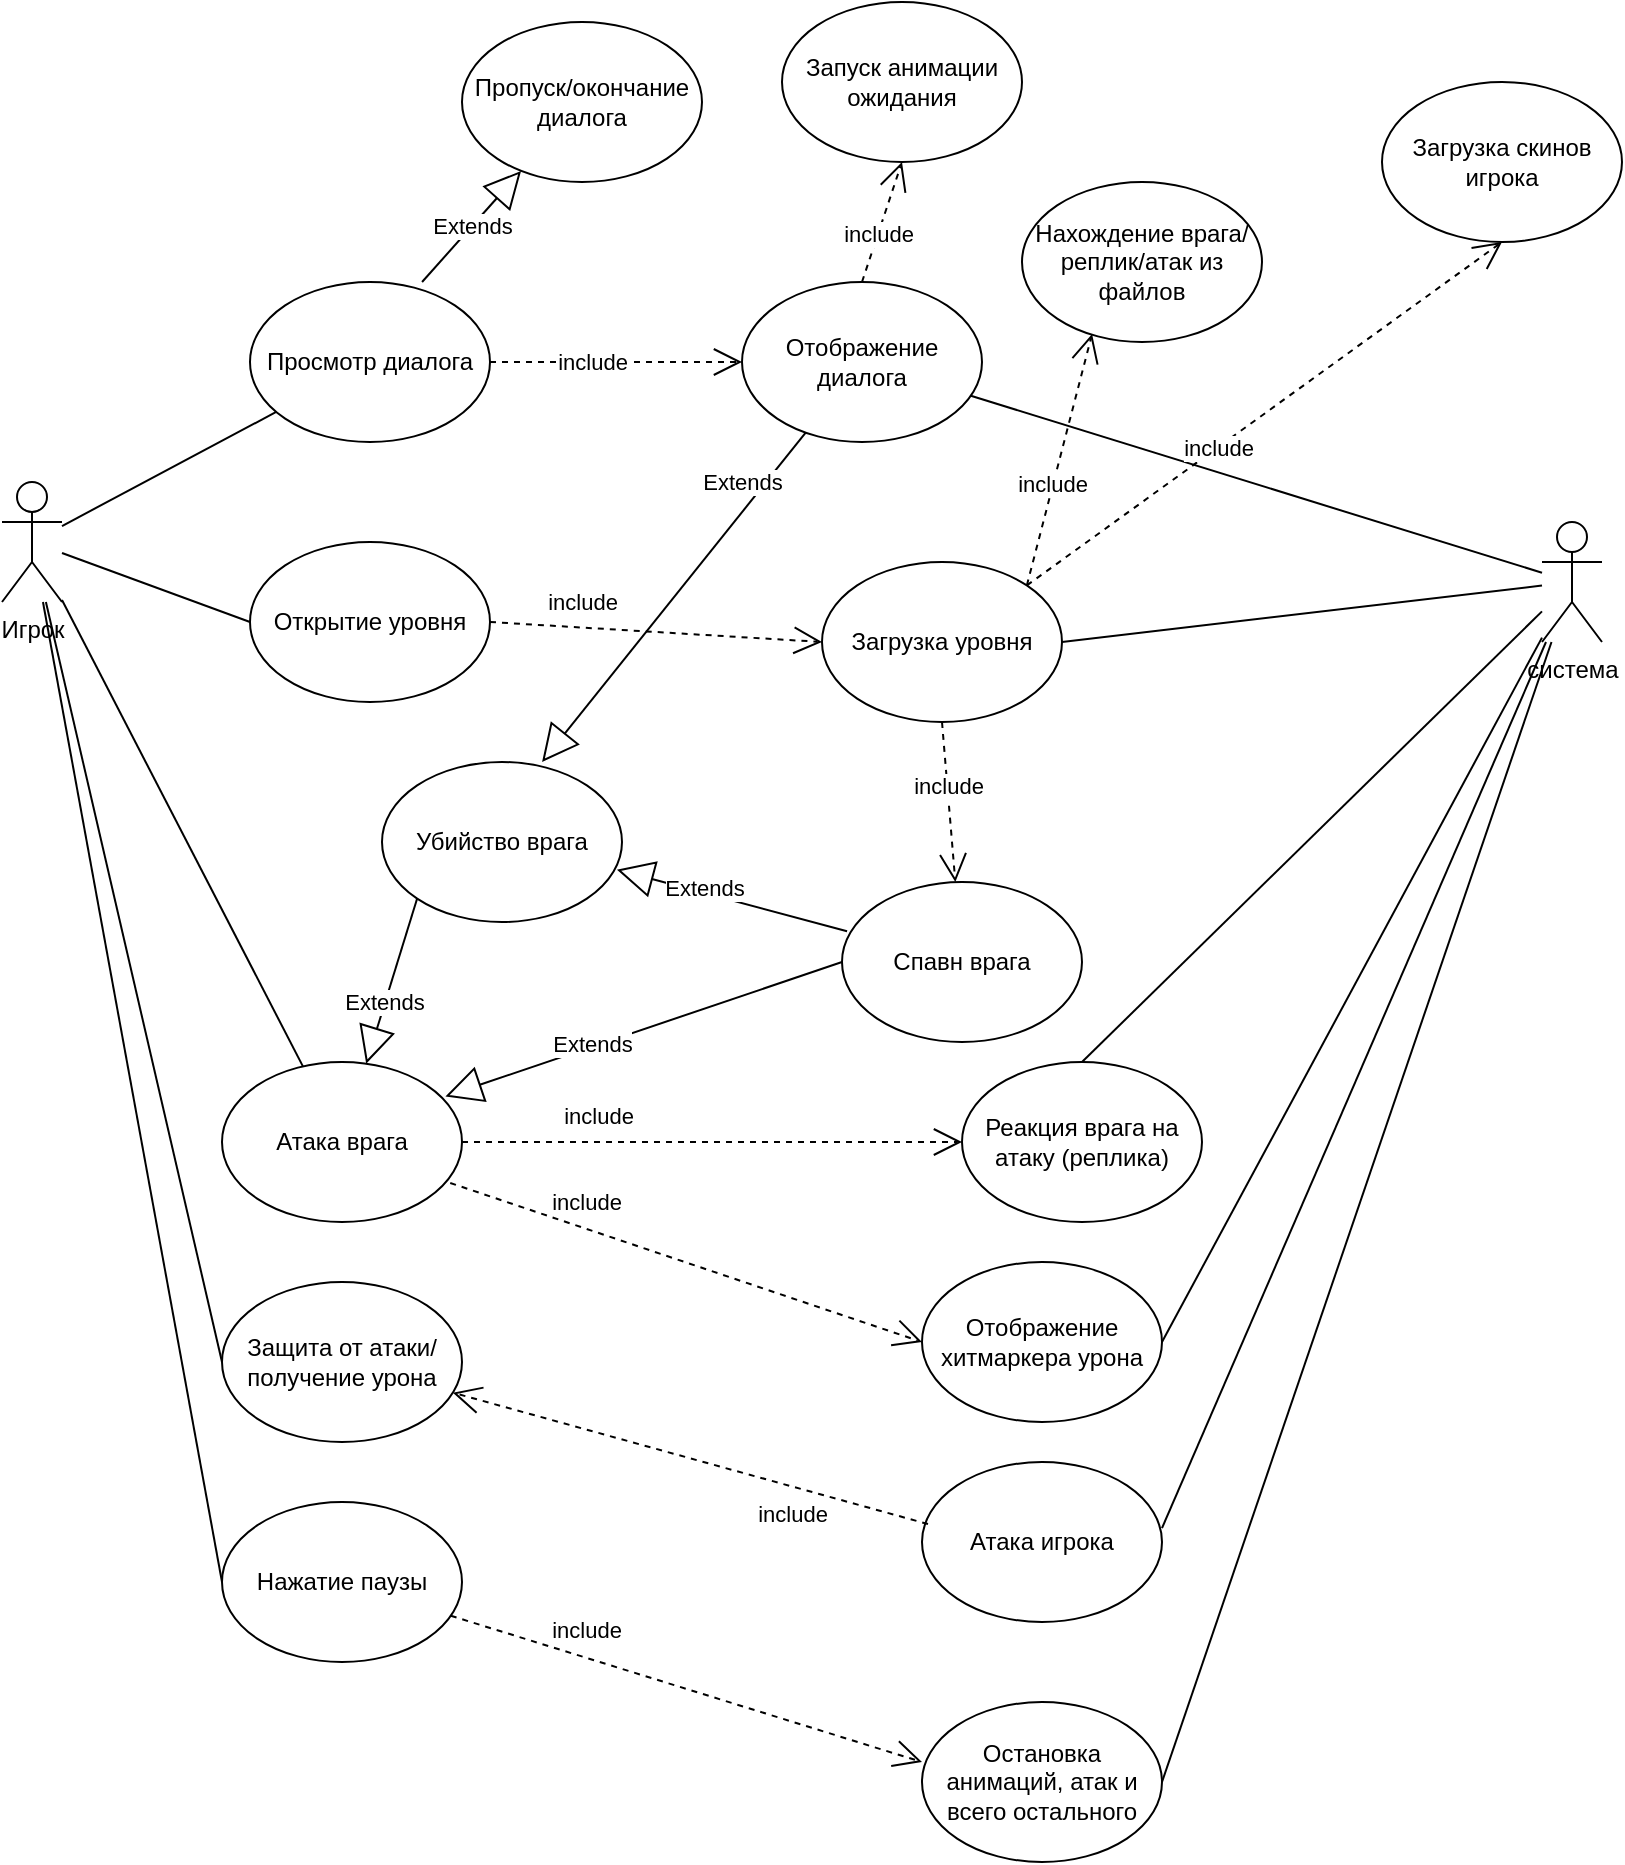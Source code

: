 <mxfile version="23.1.5" type="device">
  <diagram name="Страница — 1" id="O6aFWi9uPsVuRvHckNO8">
    <mxGraphModel dx="1674" dy="836" grid="1" gridSize="10" guides="1" tooltips="1" connect="1" arrows="1" fold="1" page="1" pageScale="1" pageWidth="827" pageHeight="1169" math="0" shadow="0">
      <root>
        <mxCell id="0" />
        <mxCell id="1" parent="0" />
        <mxCell id="ug93Zat7jF4lifJ3sR4s-1" value="Игрок" style="shape=umlActor;verticalLabelPosition=bottom;verticalAlign=top;html=1;outlineConnect=0;" parent="1" vertex="1">
          <mxGeometry x="170" y="350" width="30" height="60" as="geometry" />
        </mxCell>
        <mxCell id="ug93Zat7jF4lifJ3sR4s-2" value="" style="endArrow=none;html=1;rounded=0;entryX=0;entryY=0.5;entryDx=0;entryDy=0;" parent="1" source="ug93Zat7jF4lifJ3sR4s-1" target="ug93Zat7jF4lifJ3sR4s-3" edge="1">
          <mxGeometry width="50" height="50" relative="1" as="geometry">
            <mxPoint x="200" y="360" as="sourcePoint" />
            <mxPoint x="250" y="330" as="targetPoint" />
          </mxGeometry>
        </mxCell>
        <mxCell id="ug93Zat7jF4lifJ3sR4s-3" value="Открытие уровня" style="ellipse;whiteSpace=wrap;html=1;" parent="1" vertex="1">
          <mxGeometry x="294" y="380" width="120" height="80" as="geometry" />
        </mxCell>
        <mxCell id="ug93Zat7jF4lifJ3sR4s-5" value="система" style="shape=umlActor;verticalLabelPosition=bottom;verticalAlign=top;html=1;outlineConnect=0;" parent="1" vertex="1">
          <mxGeometry x="940" y="370" width="30" height="60" as="geometry" />
        </mxCell>
        <mxCell id="ug93Zat7jF4lifJ3sR4s-6" value="Загрузка уровня" style="ellipse;whiteSpace=wrap;html=1;" parent="1" vertex="1">
          <mxGeometry x="580" y="390" width="120" height="80" as="geometry" />
        </mxCell>
        <mxCell id="ug93Zat7jF4lifJ3sR4s-8" value="" style="endArrow=none;html=1;rounded=0;" parent="1" source="ug93Zat7jF4lifJ3sR4s-1" target="ug93Zat7jF4lifJ3sR4s-17" edge="1">
          <mxGeometry width="50" height="50" relative="1" as="geometry">
            <mxPoint x="300" y="460" as="sourcePoint" />
            <mxPoint x="280" y="410" as="targetPoint" />
          </mxGeometry>
        </mxCell>
        <mxCell id="ug93Zat7jF4lifJ3sR4s-9" value="" style="endArrow=none;html=1;rounded=0;entryX=1;entryY=0.5;entryDx=0;entryDy=0;" parent="1" source="ug93Zat7jF4lifJ3sR4s-5" target="ug93Zat7jF4lifJ3sR4s-6" edge="1">
          <mxGeometry width="50" height="50" relative="1" as="geometry">
            <mxPoint x="410" y="400" as="sourcePoint" />
            <mxPoint x="460" y="350" as="targetPoint" />
          </mxGeometry>
        </mxCell>
        <mxCell id="ug93Zat7jF4lifJ3sR4s-10" value="include" style="endArrow=open;endSize=12;dashed=1;html=1;rounded=0;exitX=1;exitY=0.5;exitDx=0;exitDy=0;entryX=0;entryY=0.5;entryDx=0;entryDy=0;" parent="1" source="ug93Zat7jF4lifJ3sR4s-3" target="ug93Zat7jF4lifJ3sR4s-6" edge="1">
          <mxGeometry x="-0.459" y="13" width="160" relative="1" as="geometry">
            <mxPoint x="360" y="380" as="sourcePoint" />
            <mxPoint x="520" y="380" as="targetPoint" />
            <mxPoint as="offset" />
          </mxGeometry>
        </mxCell>
        <mxCell id="ug93Zat7jF4lifJ3sR4s-11" value="" style="endArrow=none;html=1;rounded=0;" parent="1" source="ug93Zat7jF4lifJ3sR4s-5" target="ug93Zat7jF4lifJ3sR4s-12" edge="1">
          <mxGeometry width="50" height="50" relative="1" as="geometry">
            <mxPoint x="490" y="380" as="sourcePoint" />
            <mxPoint x="600" y="400" as="targetPoint" />
          </mxGeometry>
        </mxCell>
        <mxCell id="ug93Zat7jF4lifJ3sR4s-12" value="Отображение диалога" style="ellipse;whiteSpace=wrap;html=1;" parent="1" vertex="1">
          <mxGeometry x="540" y="250" width="120" height="80" as="geometry" />
        </mxCell>
        <mxCell id="ug93Zat7jF4lifJ3sR4s-14" value="Запуск анимации ожидания" style="ellipse;whiteSpace=wrap;html=1;" parent="1" vertex="1">
          <mxGeometry x="560" y="110" width="120" height="80" as="geometry" />
        </mxCell>
        <mxCell id="ug93Zat7jF4lifJ3sR4s-17" value="Просмотр диалога" style="ellipse;whiteSpace=wrap;html=1;" parent="1" vertex="1">
          <mxGeometry x="294" y="250" width="120" height="80" as="geometry" />
        </mxCell>
        <mxCell id="ug93Zat7jF4lifJ3sR4s-18" value="Пропуск/окончание диалога" style="ellipse;whiteSpace=wrap;html=1;" parent="1" vertex="1">
          <mxGeometry x="400" y="120" width="120" height="80" as="geometry" />
        </mxCell>
        <mxCell id="ug93Zat7jF4lifJ3sR4s-19" value="Extends" style="endArrow=block;endSize=16;endFill=0;html=1;rounded=0;exitX=0.717;exitY=0;exitDx=0;exitDy=0;exitPerimeter=0;" parent="1" source="ug93Zat7jF4lifJ3sR4s-17" target="ug93Zat7jF4lifJ3sR4s-18" edge="1">
          <mxGeometry width="160" relative="1" as="geometry">
            <mxPoint x="340" y="460" as="sourcePoint" />
            <mxPoint x="350" y="530" as="targetPoint" />
          </mxGeometry>
        </mxCell>
        <mxCell id="ug93Zat7jF4lifJ3sR4s-20" value="include" style="endArrow=open;endSize=12;dashed=1;html=1;rounded=0;exitX=1;exitY=0.5;exitDx=0;exitDy=0;entryX=0;entryY=0.5;entryDx=0;entryDy=0;" parent="1" source="ug93Zat7jF4lifJ3sR4s-17" target="ug93Zat7jF4lifJ3sR4s-12" edge="1">
          <mxGeometry x="-0.2" width="160" relative="1" as="geometry">
            <mxPoint x="390" y="280" as="sourcePoint" />
            <mxPoint x="590" y="290" as="targetPoint" />
            <mxPoint as="offset" />
          </mxGeometry>
        </mxCell>
        <mxCell id="ug93Zat7jF4lifJ3sR4s-23" value="Спавн врага" style="ellipse;whiteSpace=wrap;html=1;" parent="1" vertex="1">
          <mxGeometry x="590" y="550" width="120" height="80" as="geometry" />
        </mxCell>
        <mxCell id="ug93Zat7jF4lifJ3sR4s-24" value="" style="endArrow=none;html=1;rounded=0;" parent="1" source="ug93Zat7jF4lifJ3sR4s-1" target="ug93Zat7jF4lifJ3sR4s-25" edge="1">
          <mxGeometry width="50" height="50" relative="1" as="geometry">
            <mxPoint x="200" y="420" as="sourcePoint" />
            <mxPoint x="230" y="560" as="targetPoint" />
          </mxGeometry>
        </mxCell>
        <mxCell id="ug93Zat7jF4lifJ3sR4s-25" value="Атака врага" style="ellipse;whiteSpace=wrap;html=1;" parent="1" vertex="1">
          <mxGeometry x="280" y="640" width="120" height="80" as="geometry" />
        </mxCell>
        <mxCell id="ug93Zat7jF4lifJ3sR4s-26" value="Реакция врага на атаку (реплика)" style="ellipse;whiteSpace=wrap;html=1;" parent="1" vertex="1">
          <mxGeometry x="650" y="640" width="120" height="80" as="geometry" />
        </mxCell>
        <mxCell id="ug93Zat7jF4lifJ3sR4s-27" value="" style="endArrow=none;html=1;rounded=0;exitX=0.5;exitY=0;exitDx=0;exitDy=0;" parent="1" source="ug93Zat7jF4lifJ3sR4s-26" target="ug93Zat7jF4lifJ3sR4s-5" edge="1">
          <mxGeometry width="50" height="50" relative="1" as="geometry">
            <mxPoint x="540" y="550" as="sourcePoint" />
            <mxPoint x="590" y="500" as="targetPoint" />
          </mxGeometry>
        </mxCell>
        <mxCell id="ug93Zat7jF4lifJ3sR4s-32" value="include" style="endArrow=open;endSize=12;dashed=1;html=1;rounded=0;exitX=0.5;exitY=0;exitDx=0;exitDy=0;entryX=0.5;entryY=1;entryDx=0;entryDy=0;" parent="1" source="ug93Zat7jF4lifJ3sR4s-12" target="ug93Zat7jF4lifJ3sR4s-14" edge="1">
          <mxGeometry x="-0.2" width="160" relative="1" as="geometry">
            <mxPoint x="460" y="400" as="sourcePoint" />
            <mxPoint x="530" y="400" as="targetPoint" />
            <mxPoint as="offset" />
          </mxGeometry>
        </mxCell>
        <mxCell id="ug93Zat7jF4lifJ3sR4s-33" value="Убийство врага" style="ellipse;whiteSpace=wrap;html=1;" parent="1" vertex="1">
          <mxGeometry x="360" y="490" width="120" height="80" as="geometry" />
        </mxCell>
        <mxCell id="ug93Zat7jF4lifJ3sR4s-35" value="include" style="endArrow=open;endSize=12;dashed=1;html=1;rounded=0;exitX=0.5;exitY=1;exitDx=0;exitDy=0;" parent="1" source="ug93Zat7jF4lifJ3sR4s-6" target="ug93Zat7jF4lifJ3sR4s-23" edge="1">
          <mxGeometry x="-0.2" width="160" relative="1" as="geometry">
            <mxPoint x="424" y="270" as="sourcePoint" />
            <mxPoint x="520" y="270" as="targetPoint" />
            <mxPoint as="offset" />
          </mxGeometry>
        </mxCell>
        <mxCell id="ug93Zat7jF4lifJ3sR4s-38" value="Extends" style="endArrow=block;endSize=16;endFill=0;html=1;rounded=0;exitX=0;exitY=1;exitDx=0;exitDy=0;" parent="1" source="ug93Zat7jF4lifJ3sR4s-33" target="ug93Zat7jF4lifJ3sR4s-25" edge="1">
          <mxGeometry x="0.264" y="-2" width="160" relative="1" as="geometry">
            <mxPoint x="410" y="690" as="sourcePoint" />
            <mxPoint x="450" y="654" as="targetPoint" />
            <mxPoint x="1" as="offset" />
          </mxGeometry>
        </mxCell>
        <mxCell id="ug93Zat7jF4lifJ3sR4s-41" value="Extends" style="endArrow=block;endSize=16;endFill=0;html=1;rounded=0;exitX=0;exitY=0.5;exitDx=0;exitDy=0;entryX=0.931;entryY=0.215;entryDx=0;entryDy=0;entryPerimeter=0;" parent="1" source="ug93Zat7jF4lifJ3sR4s-23" target="ug93Zat7jF4lifJ3sR4s-25" edge="1">
          <mxGeometry x="0.264" y="-2" width="160" relative="1" as="geometry">
            <mxPoint x="388" y="568" as="sourcePoint" />
            <mxPoint x="362" y="651" as="targetPoint" />
            <mxPoint x="1" as="offset" />
          </mxGeometry>
        </mxCell>
        <mxCell id="ug93Zat7jF4lifJ3sR4s-43" value="Extends" style="endArrow=block;endSize=16;endFill=0;html=1;rounded=0;exitX=0.021;exitY=0.308;exitDx=0;exitDy=0;entryX=0.979;entryY=0.673;entryDx=0;entryDy=0;entryPerimeter=0;exitPerimeter=0;" parent="1" source="ug93Zat7jF4lifJ3sR4s-23" target="ug93Zat7jF4lifJ3sR4s-33" edge="1">
          <mxGeometry x="0.264" y="-2" width="160" relative="1" as="geometry">
            <mxPoint x="600" y="600" as="sourcePoint" />
            <mxPoint x="402" y="667" as="targetPoint" />
            <mxPoint x="1" as="offset" />
          </mxGeometry>
        </mxCell>
        <mxCell id="ug93Zat7jF4lifJ3sR4s-44" value="Extends" style="endArrow=block;endSize=16;endFill=0;html=1;rounded=0;entryX=0.667;entryY=0;entryDx=0;entryDy=0;entryPerimeter=0;" parent="1" source="ug93Zat7jF4lifJ3sR4s-12" target="ug93Zat7jF4lifJ3sR4s-33" edge="1">
          <mxGeometry x="-0.628" y="-9" width="160" relative="1" as="geometry">
            <mxPoint x="600" y="380" as="sourcePoint" />
            <mxPoint x="362" y="651" as="targetPoint" />
            <mxPoint as="offset" />
          </mxGeometry>
        </mxCell>
        <mxCell id="ug93Zat7jF4lifJ3sR4s-46" value="Отображение хитмаркера урона" style="ellipse;whiteSpace=wrap;html=1;" parent="1" vertex="1">
          <mxGeometry x="630" y="740" width="120" height="80" as="geometry" />
        </mxCell>
        <mxCell id="ug93Zat7jF4lifJ3sR4s-47" value="" style="endArrow=none;html=1;rounded=0;exitX=1;exitY=0.5;exitDx=0;exitDy=0;" parent="1" source="ug93Zat7jF4lifJ3sR4s-46" target="ug93Zat7jF4lifJ3sR4s-5" edge="1">
          <mxGeometry width="50" height="50" relative="1" as="geometry">
            <mxPoint x="720" y="650" as="sourcePoint" />
            <mxPoint x="950" y="425" as="targetPoint" />
          </mxGeometry>
        </mxCell>
        <mxCell id="ug93Zat7jF4lifJ3sR4s-50" value="include" style="endArrow=open;endSize=12;dashed=1;html=1;rounded=0;exitX=0.951;exitY=0.756;exitDx=0;exitDy=0;entryX=0;entryY=0.5;entryDx=0;entryDy=0;exitPerimeter=0;" parent="1" source="ug93Zat7jF4lifJ3sR4s-25" target="ug93Zat7jF4lifJ3sR4s-46" edge="1">
          <mxGeometry x="-0.459" y="13" width="160" relative="1" as="geometry">
            <mxPoint x="424" y="430" as="sourcePoint" />
            <mxPoint x="590" y="440" as="targetPoint" />
            <mxPoint as="offset" />
          </mxGeometry>
        </mxCell>
        <mxCell id="ug93Zat7jF4lifJ3sR4s-51" value="include" style="endArrow=open;endSize=12;dashed=1;html=1;rounded=0;exitX=1;exitY=0.5;exitDx=0;exitDy=0;entryX=0;entryY=0.5;entryDx=0;entryDy=0;" parent="1" source="ug93Zat7jF4lifJ3sR4s-25" target="ug93Zat7jF4lifJ3sR4s-26" edge="1">
          <mxGeometry x="-0.459" y="13" width="160" relative="1" as="geometry">
            <mxPoint x="404" y="710" as="sourcePoint" />
            <mxPoint x="660" y="790" as="targetPoint" />
            <mxPoint as="offset" />
          </mxGeometry>
        </mxCell>
        <mxCell id="LP7TR_9ZuUy6KDTXvqL1-1" value="Атака игрока" style="ellipse;whiteSpace=wrap;html=1;" vertex="1" parent="1">
          <mxGeometry x="630" y="840" width="120" height="80" as="geometry" />
        </mxCell>
        <mxCell id="LP7TR_9ZuUy6KDTXvqL1-2" value="" style="endArrow=none;html=1;rounded=0;exitX=1;exitY=0.413;exitDx=0;exitDy=0;exitPerimeter=0;" edge="1" parent="1" source="LP7TR_9ZuUy6KDTXvqL1-1" target="ug93Zat7jF4lifJ3sR4s-5">
          <mxGeometry width="50" height="50" relative="1" as="geometry">
            <mxPoint x="780" y="790" as="sourcePoint" />
            <mxPoint x="950" y="440" as="targetPoint" />
          </mxGeometry>
        </mxCell>
        <mxCell id="LP7TR_9ZuUy6KDTXvqL1-3" value="Защита от атаки/получение урона" style="ellipse;whiteSpace=wrap;html=1;" vertex="1" parent="1">
          <mxGeometry x="280" y="750" width="120" height="80" as="geometry" />
        </mxCell>
        <mxCell id="LP7TR_9ZuUy6KDTXvqL1-4" value="" style="endArrow=none;html=1;rounded=0;entryX=0;entryY=0.5;entryDx=0;entryDy=0;" edge="1" parent="1" source="ug93Zat7jF4lifJ3sR4s-1" target="LP7TR_9ZuUy6KDTXvqL1-3">
          <mxGeometry width="50" height="50" relative="1" as="geometry">
            <mxPoint x="700" y="760" as="sourcePoint" />
            <mxPoint x="750" y="710" as="targetPoint" />
          </mxGeometry>
        </mxCell>
        <mxCell id="LP7TR_9ZuUy6KDTXvqL1-6" value="include" style="endArrow=open;endSize=12;dashed=1;html=1;rounded=0;exitX=0.025;exitY=0.388;exitDx=0;exitDy=0;exitPerimeter=0;" edge="1" parent="1" source="LP7TR_9ZuUy6KDTXvqL1-1" target="LP7TR_9ZuUy6KDTXvqL1-3">
          <mxGeometry x="-0.459" y="13" width="160" relative="1" as="geometry">
            <mxPoint x="410" y="690" as="sourcePoint" />
            <mxPoint x="660" y="690" as="targetPoint" />
            <mxPoint as="offset" />
          </mxGeometry>
        </mxCell>
        <mxCell id="LP7TR_9ZuUy6KDTXvqL1-7" value="Нажатие паузы" style="ellipse;whiteSpace=wrap;html=1;" vertex="1" parent="1">
          <mxGeometry x="280" y="860" width="120" height="80" as="geometry" />
        </mxCell>
        <mxCell id="LP7TR_9ZuUy6KDTXvqL1-8" value="" style="endArrow=none;html=1;rounded=0;entryX=0;entryY=0.5;entryDx=0;entryDy=0;" edge="1" parent="1" source="ug93Zat7jF4lifJ3sR4s-1" target="LP7TR_9ZuUy6KDTXvqL1-7">
          <mxGeometry width="50" height="50" relative="1" as="geometry">
            <mxPoint x="640" y="580" as="sourcePoint" />
            <mxPoint x="690" y="530" as="targetPoint" />
          </mxGeometry>
        </mxCell>
        <mxCell id="LP7TR_9ZuUy6KDTXvqL1-9" value="" style="endArrow=none;html=1;rounded=0;entryX=1;entryY=0.5;entryDx=0;entryDy=0;" edge="1" parent="1" source="ug93Zat7jF4lifJ3sR4s-5" target="LP7TR_9ZuUy6KDTXvqL1-10">
          <mxGeometry width="50" height="50" relative="1" as="geometry">
            <mxPoint x="640" y="780" as="sourcePoint" />
            <mxPoint x="690" y="730" as="targetPoint" />
          </mxGeometry>
        </mxCell>
        <mxCell id="LP7TR_9ZuUy6KDTXvqL1-10" value="Остановка анимаций, атак и всего остального" style="ellipse;whiteSpace=wrap;html=1;" vertex="1" parent="1">
          <mxGeometry x="630" y="960" width="120" height="80" as="geometry" />
        </mxCell>
        <mxCell id="LP7TR_9ZuUy6KDTXvqL1-11" value="include" style="endArrow=open;endSize=12;dashed=1;html=1;rounded=0;entryX=0;entryY=0.375;entryDx=0;entryDy=0;entryPerimeter=0;" edge="1" parent="1" source="LP7TR_9ZuUy6KDTXvqL1-7" target="LP7TR_9ZuUy6KDTXvqL1-10">
          <mxGeometry x="-0.459" y="13" width="160" relative="1" as="geometry">
            <mxPoint x="643" y="881" as="sourcePoint" />
            <mxPoint x="405" y="815" as="targetPoint" />
            <mxPoint as="offset" />
          </mxGeometry>
        </mxCell>
        <mxCell id="LP7TR_9ZuUy6KDTXvqL1-12" value="Загрузка скинов игрока" style="ellipse;whiteSpace=wrap;html=1;" vertex="1" parent="1">
          <mxGeometry x="860" y="150" width="120" height="80" as="geometry" />
        </mxCell>
        <mxCell id="LP7TR_9ZuUy6KDTXvqL1-16" value="Нахождение врага/реплик/атак из файлов" style="ellipse;whiteSpace=wrap;html=1;" vertex="1" parent="1">
          <mxGeometry x="680" y="200" width="120" height="80" as="geometry" />
        </mxCell>
        <mxCell id="LP7TR_9ZuUy6KDTXvqL1-19" value="include" style="endArrow=open;endSize=12;dashed=1;html=1;rounded=0;exitX=1;exitY=0;exitDx=0;exitDy=0;entryX=0.292;entryY=0.95;entryDx=0;entryDy=0;entryPerimeter=0;" edge="1" parent="1" source="ug93Zat7jF4lifJ3sR4s-6" target="LP7TR_9ZuUy6KDTXvqL1-16">
          <mxGeometry x="-0.199" width="160" relative="1" as="geometry">
            <mxPoint x="650" y="480" as="sourcePoint" />
            <mxPoint x="657" y="560" as="targetPoint" />
            <mxPoint as="offset" />
          </mxGeometry>
        </mxCell>
        <mxCell id="LP7TR_9ZuUy6KDTXvqL1-20" value="include" style="endArrow=open;endSize=12;dashed=1;html=1;rounded=0;exitX=1;exitY=0;exitDx=0;exitDy=0;entryX=0.5;entryY=1;entryDx=0;entryDy=0;" edge="1" parent="1" source="ug93Zat7jF4lifJ3sR4s-6" target="LP7TR_9ZuUy6KDTXvqL1-12">
          <mxGeometry x="-0.199" width="160" relative="1" as="geometry">
            <mxPoint x="692" y="412" as="sourcePoint" />
            <mxPoint x="725" y="286" as="targetPoint" />
            <mxPoint as="offset" />
          </mxGeometry>
        </mxCell>
      </root>
    </mxGraphModel>
  </diagram>
</mxfile>
